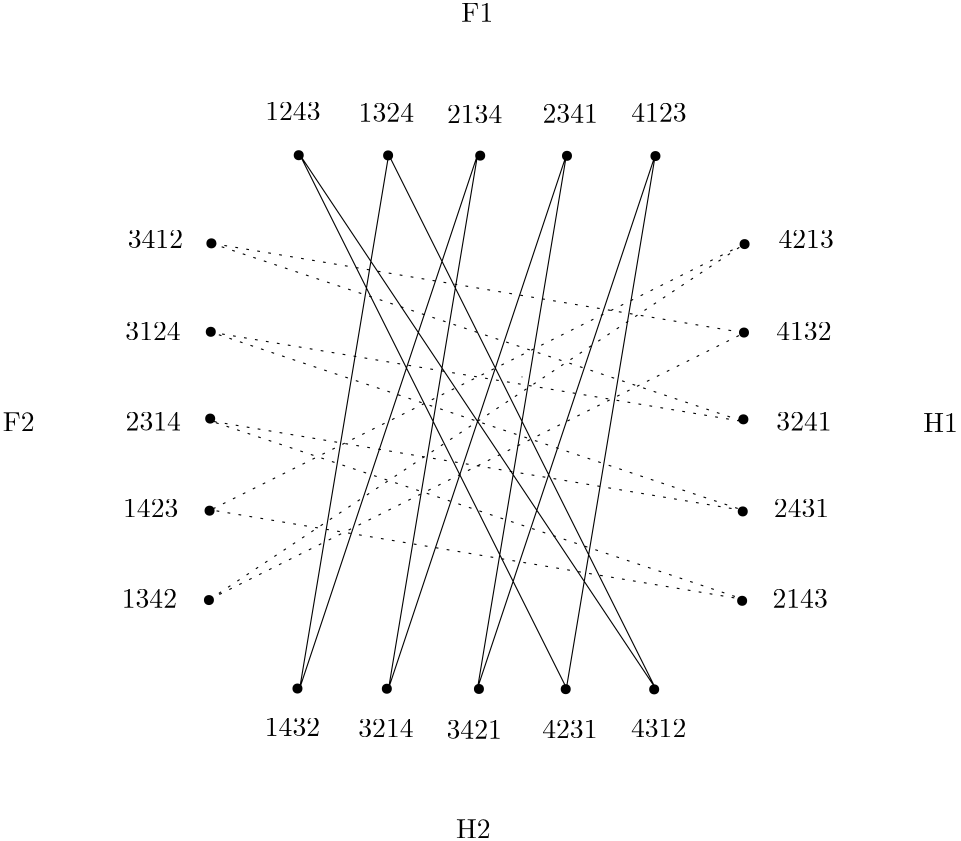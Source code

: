 <?xml version="1.0"?>
<!DOCTYPE ipe SYSTEM "ipe.dtd">
<ipe version="70218" creator="Ipe 7.2.29">
<info created="D:20250729165640" modified="D:20250802111157"/>
<ipestyle name="basic">
<symbol name="arrow/arc(spx)">
<path stroke="sym-stroke" fill="sym-stroke" pen="sym-pen">
0 0 m
-1 0.333 l
-1 -0.333 l
h
</path>
</symbol>
<symbol name="arrow/farc(spx)">
<path stroke="sym-stroke" fill="white" pen="sym-pen">
0 0 m
-1 0.333 l
-1 -0.333 l
h
</path>
</symbol>
<symbol name="arrow/ptarc(spx)">
<path stroke="sym-stroke" fill="sym-stroke" pen="sym-pen">
0 0 m
-1 0.333 l
-0.8 0 l
-1 -0.333 l
h
</path>
</symbol>
<symbol name="arrow/fptarc(spx)">
<path stroke="sym-stroke" fill="white" pen="sym-pen">
0 0 m
-1 0.333 l
-0.8 0 l
-1 -0.333 l
h
</path>
</symbol>
<symbol name="mark/circle(sx)" transformations="translations">
<path fill="sym-stroke">
0.6 0 0 0.6 0 0 e
0.4 0 0 0.4 0 0 e
</path>
</symbol>
<symbol name="mark/disk(sx)" transformations="translations">
<path fill="sym-stroke">
0.6 0 0 0.6 0 0 e
</path>
</symbol>
<symbol name="mark/fdisk(sfx)" transformations="translations">
<group>
<path fill="sym-fill">
0.5 0 0 0.5 0 0 e
</path>
<path fill="sym-stroke" fillrule="eofill">
0.6 0 0 0.6 0 0 e
0.4 0 0 0.4 0 0 e
</path>
</group>
</symbol>
<symbol name="mark/box(sx)" transformations="translations">
<path fill="sym-stroke" fillrule="eofill">
-0.6 -0.6 m
0.6 -0.6 l
0.6 0.6 l
-0.6 0.6 l
h
-0.4 -0.4 m
0.4 -0.4 l
0.4 0.4 l
-0.4 0.4 l
h
</path>
</symbol>
<symbol name="mark/square(sx)" transformations="translations">
<path fill="sym-stroke">
-0.6 -0.6 m
0.6 -0.6 l
0.6 0.6 l
-0.6 0.6 l
h
</path>
</symbol>
<symbol name="mark/fsquare(sfx)" transformations="translations">
<group>
<path fill="sym-fill">
-0.5 -0.5 m
0.5 -0.5 l
0.5 0.5 l
-0.5 0.5 l
h
</path>
<path fill="sym-stroke" fillrule="eofill">
-0.6 -0.6 m
0.6 -0.6 l
0.6 0.6 l
-0.6 0.6 l
h
-0.4 -0.4 m
0.4 -0.4 l
0.4 0.4 l
-0.4 0.4 l
h
</path>
</group>
</symbol>
<symbol name="mark/cross(sx)" transformations="translations">
<group>
<path fill="sym-stroke">
-0.43 -0.57 m
0.57 0.43 l
0.43 0.57 l
-0.57 -0.43 l
h
</path>
<path fill="sym-stroke">
-0.43 0.57 m
0.57 -0.43 l
0.43 -0.57 l
-0.57 0.43 l
h
</path>
</group>
</symbol>
<symbol name="arrow/fnormal(spx)">
<path stroke="sym-stroke" fill="white" pen="sym-pen">
0 0 m
-1 0.333 l
-1 -0.333 l
h
</path>
</symbol>
<symbol name="arrow/pointed(spx)">
<path stroke="sym-stroke" fill="sym-stroke" pen="sym-pen">
0 0 m
-1 0.333 l
-0.8 0 l
-1 -0.333 l
h
</path>
</symbol>
<symbol name="arrow/fpointed(spx)">
<path stroke="sym-stroke" fill="white" pen="sym-pen">
0 0 m
-1 0.333 l
-0.8 0 l
-1 -0.333 l
h
</path>
</symbol>
<symbol name="arrow/linear(spx)">
<path stroke="sym-stroke" pen="sym-pen">
-1 0.333 m
0 0 l
-1 -0.333 l
</path>
</symbol>
<symbol name="arrow/fdouble(spx)">
<path stroke="sym-stroke" fill="white" pen="sym-pen">
0 0 m
-1 0.333 l
-1 -0.333 l
h
-1 0 m
-2 0.333 l
-2 -0.333 l
h
</path>
</symbol>
<symbol name="arrow/double(spx)">
<path stroke="sym-stroke" fill="sym-stroke" pen="sym-pen">
0 0 m
-1 0.333 l
-1 -0.333 l
h
-1 0 m
-2 0.333 l
-2 -0.333 l
h
</path>
</symbol>
<symbol name="arrow/mid-normal(spx)">
<path stroke="sym-stroke" fill="sym-stroke" pen="sym-pen">
0.5 0 m
-0.5 0.333 l
-0.5 -0.333 l
h
</path>
</symbol>
<symbol name="arrow/mid-fnormal(spx)">
<path stroke="sym-stroke" fill="white" pen="sym-pen">
0.5 0 m
-0.5 0.333 l
-0.5 -0.333 l
h
</path>
</symbol>
<symbol name="arrow/mid-pointed(spx)">
<path stroke="sym-stroke" fill="sym-stroke" pen="sym-pen">
0.5 0 m
-0.5 0.333 l
-0.3 0 l
-0.5 -0.333 l
h
</path>
</symbol>
<symbol name="arrow/mid-fpointed(spx)">
<path stroke="sym-stroke" fill="white" pen="sym-pen">
0.5 0 m
-0.5 0.333 l
-0.3 0 l
-0.5 -0.333 l
h
</path>
</symbol>
<symbol name="arrow/mid-double(spx)">
<path stroke="sym-stroke" fill="sym-stroke" pen="sym-pen">
1 0 m
0 0.333 l
0 -0.333 l
h
0 0 m
-1 0.333 l
-1 -0.333 l
h
</path>
</symbol>
<symbol name="arrow/mid-fdouble(spx)">
<path stroke="sym-stroke" fill="white" pen="sym-pen">
1 0 m
0 0.333 l
0 -0.333 l
h
0 0 m
-1 0.333 l
-1 -0.333 l
h
</path>
</symbol>
<anglesize name="22.5 deg" value="22.5"/>
<anglesize name="30 deg" value="30"/>
<anglesize name="45 deg" value="45"/>
<anglesize name="60 deg" value="60"/>
<anglesize name="90 deg" value="90"/>
<arrowsize name="large" value="10"/>
<arrowsize name="small" value="5"/>
<arrowsize name="tiny" value="3"/>
<color name="blue" value="0 0 1"/>
<color name="brown" value="0.647 0.165 0.165"/>
<color name="darkblue" value="0 0 0.545"/>
<color name="darkcyan" value="0 0.545 0.545"/>
<color name="darkgray" value="0.663"/>
<color name="darkgreen" value="0 0.392 0"/>
<color name="darkmagenta" value="0.545 0 0.545"/>
<color name="darkorange" value="1 0.549 0"/>
<color name="darkred" value="0.545 0 0"/>
<color name="gold" value="1 0.843 0"/>
<color name="gray" value="0.745"/>
<color name="green" value="0 1 0"/>
<color name="lightblue" value="0.678 0.847 0.902"/>
<color name="lightcyan" value="0.878 1 1"/>
<color name="lightgray" value="0.827"/>
<color name="lightgreen" value="0.565 0.933 0.565"/>
<color name="lightyellow" value="1 1 0.878"/>
<color name="navy" value="0 0 0.502"/>
<color name="orange" value="1 0.647 0"/>
<color name="pink" value="1 0.753 0.796"/>
<color name="purple" value="0.627 0.125 0.941"/>
<color name="red" value="1 0 0"/>
<color name="seagreen" value="0.18 0.545 0.341"/>
<color name="turquoise" value="0.251 0.878 0.816"/>
<color name="violet" value="0.933 0.51 0.933"/>
<color name="yellow" value="1 1 0"/>
<dashstyle name="dash dot dotted" value="[4 2 1 2 1 2] 0"/>
<dashstyle name="dash dotted" value="[4 2 1 2] 0"/>
<dashstyle name="dashed" value="[4] 0"/>
<dashstyle name="dotted" value="[1 3] 0"/>
<gridsize name="10 pts (~3.5 mm)" value="10"/>
<gridsize name="14 pts (~5 mm)" value="14"/>
<gridsize name="16 pts (~6 mm)" value="16"/>
<gridsize name="20 pts (~7 mm)" value="20"/>
<gridsize name="28 pts (~10 mm)" value="28"/>
<gridsize name="32 pts (~12 mm)" value="32"/>
<gridsize name="4 pts" value="4"/>
<gridsize name="56 pts (~20 mm)" value="56"/>
<gridsize name="8 pts (~3 mm)" value="8"/>
<opacity name="10%" value="0.1"/>
<opacity name="30%" value="0.3"/>
<opacity name="50%" value="0.5"/>
<opacity name="75%" value="0.75"/>
<pen name="fat" value="1.2"/>
<pen name="heavier" value="0.8"/>
<pen name="ultrafat" value="2"/>
<symbolsize name="large" value="5"/>
<symbolsize name="small" value="2"/>
<symbolsize name="tiny" value="1.1"/>
<textsize name="Huge" value="\Huge"/>
<textsize name="LARGE" value="\LARGE"/>
<textsize name="Large" value="\Large"/>
<textsize name="footnote" value="\footnotesize"/>
<textsize name="huge" value="\huge"/>
<textsize name="large" value="\large"/>
<textsize name="script" value="\scriptsize"/>
<textsize name="small" value="\small"/>
<textsize name="tiny" value="\tiny"/>
<textstyle name="center" begin="\begin{center}" end="\end{center}"/>
<textstyle name="item" begin="\begin{itemize}\item{}" end="\end{itemize}"/>
<textstyle name="itemize" begin="\begin{itemize}" end="\end{itemize}"/>
<tiling name="falling" angle="-60" step="4" width="1"/>
<tiling name="rising" angle="30" step="4" width="1"/>
</ipestyle>
<page>
<layer name="alpha"/>
<view layers="alpha" active="alpha"/>
<use layer="alpha" matrix="1.34453 -0.00319336 0.00319336 1.34453 -89.6048 -141.609" name="mark/disk(sx)" pos="256 320" size="normal" stroke="black"/>
<use matrix="1.34453 -0.00319336 0.00319336 1.34453 -78.9392 -141.634" name="mark/disk(sx)" pos="272 320" size="normal" stroke="black"/>
<use matrix="1.34453 -0.00319336 0.00319336 1.34453 -67.2977 -141.662" name="mark/disk(sx)" pos="288 320" size="normal" stroke="black"/>
<use matrix="1.34453 -0.00319336 0.00319336 1.34453 -57.5673 -141.685" name="mark/disk(sx)" pos="304 320" size="normal" stroke="black"/>
<use matrix="1.34453 -0.00319336 0.00319336 1.34453 -47.2352 -141.71" name="mark/disk(sx)" pos="320 320" size="normal" stroke="black"/>
<use matrix="1.34453 -0.00319336 0.00319336 1.34453 -90.0606 -333.608" name="mark/disk(sx)" pos="256 320" size="normal" stroke="black"/>
<use matrix="1.34453 -0.00319336 0.00319336 1.34453 -79.3956 -333.634" name="mark/disk(sx)" pos="272 320" size="normal" stroke="black"/>
<use matrix="1.34453 -0.00319336 0.00319336 1.34453 -67.7537 -333.661" name="mark/disk(sx)" pos="288 320" size="normal" stroke="black"/>
<use matrix="1.34453 -0.00319336 0.00319336 1.34453 -58.0233 -333.684" name="mark/disk(sx)" pos="304 320" size="normal" stroke="black"/>
<use matrix="1.34453 -0.00319336 0.00319336 1.34453 -47.6911 -333.709" name="mark/disk(sx)" pos="320 320" size="normal" stroke="black"/>
<use matrix="0.00925206 1.3445 -1.3445 0.00925206 651.165 -219.481" name="mark/disk(sx)" pos="256 320" size="normal" stroke="black"/>
<use matrix="0.00925206 1.3445 -1.3445 0.00925206 651.238 -208.816" name="mark/disk(sx)" pos="272 320" size="normal" stroke="black"/>
<use matrix="0.00925206 1.3445 -1.3445 0.00925206 651.318 -197.174" name="mark/disk(sx)" pos="288 320" size="normal" stroke="black"/>
<use matrix="0.00925206 1.3445 -1.3445 0.00925206 651.385 -187.444" name="mark/disk(sx)" pos="304 320" size="normal" stroke="black"/>
<use matrix="0.00925206 1.3445 -1.3445 0.00925206 651.456 -177.112" name="mark/disk(sx)" pos="320 320" size="normal" stroke="black"/>
<use matrix="0.00925207 1.3445 -1.3445 0.00925207 843.116 -219.75" name="mark/disk(sx)" pos="256 320" size="normal" stroke="black"/>
<use matrix="0.00925207 1.3445 -1.3445 0.00925207 843.19 -209.086" name="mark/disk(sx)" pos="272 320" size="normal" stroke="black"/>
<use matrix="0.00925207 1.3445 -1.3445 0.00925207 843.27 -197.445" name="mark/disk(sx)" pos="288 320" size="normal" stroke="black"/>
<use matrix="0.00925207 1.3445 -1.3445 0.00925207 843.337 -187.714" name="mark/disk(sx)" pos="304 320" size="normal" stroke="black"/>
<use matrix="0.00925207 1.3445 -1.3445 0.00925207 843.408 -177.382" name="mark/disk(sx)" pos="320 320" size="normal" stroke="black"/>
<path matrix="0.999997 -0.00237507 0.00237507 0.999997 31.3789 -31.646" stroke="black">
254.475 320.825 m
256.037 319.778 l
</path>
<text matrix="0.999997 -0.00237507 0.00237507 0.999997 46.9261 -13.7247" transformations="translations" pos="195.865 314.56" stroke="black" type="label" width="19.925" height="6.42" depth="0" valign="baseline">1243</text>
<text matrix="0.999997 -0.00237507 0.00237507 0.999997 80.5674 -14.2351" transformations="translations" pos="195.865 314.56" stroke="black" type="label" width="19.925" height="6.42" depth="0" valign="baseline">1324</text>
<text matrix="0.999997 -0.00237507 0.00237507 0.999997 112.347 -14.7385" transformations="translations" pos="195.865 314.56" stroke="black" type="label" width="19.925" height="6.42" depth="0" valign="baseline">2134</text>
<text matrix="0.999997 -0.00237507 0.00237507 0.999997 146.778 -14.5491" transformations="translations" pos="195.865 314.56" stroke="black" type="label" width="19.925" height="6.42" depth="0" valign="baseline">2341</text>
<text matrix="0.999997 -0.00237507 0.00237507 0.999997 178.727 -14.1971" transformations="translations" pos="195.865 314.56" stroke="black" type="label" width="19.925" height="6.42" depth="0" valign="baseline">4123</text>
<text matrix="0.999997 -0.00237507 0.00237507 0.999997 -2.58726 -59.7203" transformations="translations" pos="195.865 314.56" stroke="black" type="label" width="19.925" height="6.42" depth="0" valign="baseline">3412</text>
<text matrix="0.999997 -0.00237507 0.00237507 0.999997 -3.40426 -92.8664" transformations="translations" pos="195.865 314.56" stroke="black" type="label" width="19.925" height="6.42" depth="0" valign="baseline">3124</text>
<text matrix="0.999997 -0.00237507 0.00237507 0.999997 -3.32786 -125.419" transformations="translations" pos="195.865 314.56" stroke="black" type="label" width="19.925" height="6.42" depth="0" valign="baseline">2314</text>
<text matrix="0.999997 -0.00237507 0.00237507 0.999997 -4.24356 -156.601" transformations="translations" pos="195.865 314.56" stroke="black" type="label" width="19.925" height="6.42" depth="0" valign="baseline">1423</text>
<text matrix="0.999997 -0.00237507 0.00237507 0.999997 -4.74876 -189.185" transformations="translations" pos="195.865 314.56" stroke="black" type="label" width="19.925" height="6.42" depth="0" valign="baseline">1342</text>
<text matrix="0.999997 -0.00237507 0.00237507 0.999997 231.688 -59.7098" transformations="translations" pos="195.865 314.56" stroke="black" type="label" width="19.925" height="6.42" depth="0" valign="baseline">4213</text>
<text matrix="0.999997 -0.00237507 0.00237507 0.999997 230.871 -92.8561" transformations="translations" pos="195.865 314.56" stroke="black" type="label" width="19.925" height="6.42" depth="0" valign="baseline">4132</text>
<text matrix="0.999997 -0.00237507 0.00237507 0.999997 230.948 -125.408" transformations="translations" pos="195.865 314.56" stroke="black" type="label" width="19.925" height="6.42" depth="0" valign="baseline">3241</text>
<text matrix="0.999997 -0.00237507 0.00237507 0.999997 230.032 -156.59" transformations="translations" pos="195.865 314.56" stroke="black" type="label" width="19.925" height="6.42" depth="0" valign="baseline">2431</text>
<text matrix="0.999997 -0.00237507 0.00237507 0.999997 229.527 -189.174" transformations="translations" pos="195.865 314.56" stroke="black" type="label" width="19.925" height="6.42" depth="0" valign="baseline">2143</text>
<text matrix="0.999997 -0.00237507 0.00237507 0.999997 46.7885 -235.336" transformations="translations" pos="195.865 314.56" stroke="black" type="label" width="19.925" height="6.42" depth="0" valign="baseline">1432</text>
<text matrix="0.999997 -0.00237507 0.00237507 0.999997 80.4297 -235.846" transformations="translations" pos="195.865 314.56" stroke="black" type="label" width="19.925" height="6.42" depth="0" valign="baseline">3214</text>
<text matrix="0.999997 -0.00237507 0.00237507 0.999997 112.209 -236.349" transformations="translations" pos="195.865 314.56" stroke="black" type="label" width="19.925" height="6.42" depth="0" valign="baseline">3421</text>
<text matrix="0.999997 -0.00237507 0.00237507 0.999997 146.64 -236.16" transformations="translations" pos="195.865 314.56" stroke="black" type="label" width="19.925" height="6.42" depth="0" valign="baseline">4231</text>
<text matrix="0.999997 -0.00237507 0.00237507 0.999997 178.589 -235.808" transformations="translations" pos="195.865 314.56" stroke="black" type="label" width="19.925" height="6.42" depth="0" valign="baseline">4312</text>
<path stroke="black" cap="1">
336 208 m
336 208 l
</path>
<text matrix="1 0 0 1 0 -3.1555" transformations="translations" pos="149.077 191.573" stroke="black" type="label" width="11.485" height="6.808" depth="0" valign="baseline">F2</text>
<text matrix="1 0 0 1 331.398 -3.43133" transformations="translations" pos="149.077 191.573" stroke="black" type="label" width="12.453" height="6.808" depth="0" valign="baseline">H1</text>
<text matrix="1 0 0 1 165.091 144.314" transformations="translations" pos="149.077 191.573" stroke="black" type="label" width="11.485" height="6.808" depth="0" valign="baseline">F1</text>
<text matrix="1 0 0 1 163.16 -149.613" transformations="translations" pos="149.077 191.573" stroke="black" type="label" width="12.453" height="6.808" depth="0" valign="baseline">H2</text>
<path matrix="0.999999 -0.00129881 0.00129881 0.999999 -0.249102 0.415782" stroke="black" dash="dotted">
224 256 m
416 192 l
224 224 l
416 160 l
224 192 l
416 128 l
224 160 l
416 256 l
224 128 l
416 224 l
224 256 l
224 256 l
</path>
<path matrix="-0 1 -1 -0 512 -128" stroke="black">
224 256 m
416 192 l
224 224 l
416 160 l
224 192 l
416 128 l
224 160 l
416 256 l
224 128 l
416 224 l
224 256 l
224 256 l
</path>
</page>
</ipe>
